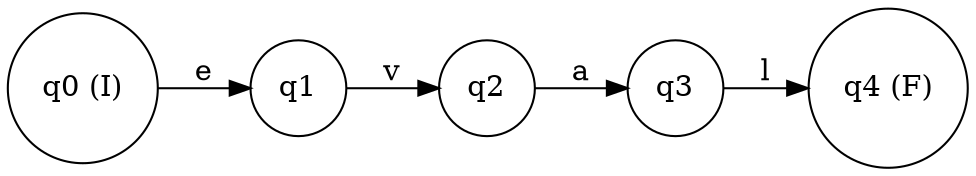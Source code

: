 digraph finite_state_machine {
rankdir=LR;
node [shape = circle];
q0 [label="q0 (I)"];
q1 [label="q1"];
q2 [label="q2"];
q3 [label="q3"];
q4 [label="q4 (F)"];
q0 -> q1 [label="e"];
q1 -> q2 [label="v"];
q2 -> q3 [label="a"];
q3 -> q4 [label="l"];
}